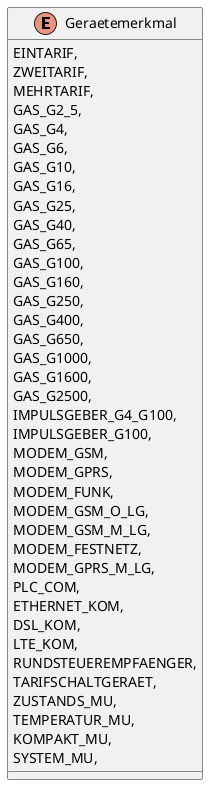 @startuml
enum Geraetemerkmal {
    EINTARIF,
    ZWEITARIF,
    MEHRTARIF,
    GAS_G2_5,
    GAS_G4,
    GAS_G6,
    GAS_G10,
    GAS_G16,
    GAS_G25,
    GAS_G40,
    GAS_G65,
    GAS_G100,
    GAS_G160,
    GAS_G250,
    GAS_G400,
    GAS_G650,
    GAS_G1000,
    GAS_G1600,
    GAS_G2500,
    IMPULSGEBER_G4_G100,
    IMPULSGEBER_G100,
    MODEM_GSM,
    MODEM_GPRS,
    MODEM_FUNK,
    MODEM_GSM_O_LG,
    MODEM_GSM_M_LG,
    MODEM_FESTNETZ,
    MODEM_GPRS_M_LG,
    PLC_COM,
    ETHERNET_KOM,
    DSL_KOM,
    LTE_KOM,
    RUNDSTEUEREMPFAENGER,
    TARIFSCHALTGERAET,
    ZUSTANDS_MU,
    TEMPERATUR_MU,
    KOMPAKT_MU,
    SYSTEM_MU,
}
@enduml
